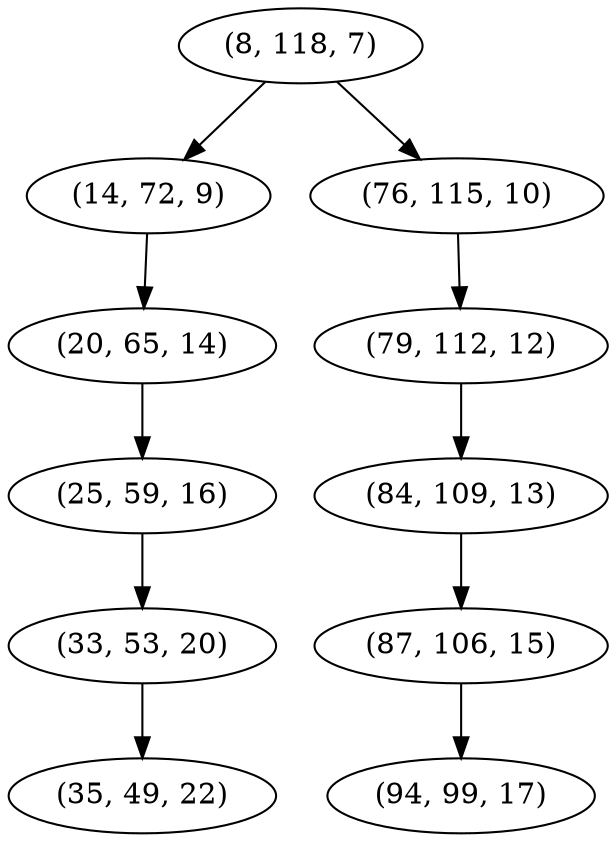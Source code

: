 digraph tree {
    "(8, 118, 7)";
    "(14, 72, 9)";
    "(20, 65, 14)";
    "(25, 59, 16)";
    "(33, 53, 20)";
    "(35, 49, 22)";
    "(76, 115, 10)";
    "(79, 112, 12)";
    "(84, 109, 13)";
    "(87, 106, 15)";
    "(94, 99, 17)";
    "(8, 118, 7)" -> "(14, 72, 9)";
    "(8, 118, 7)" -> "(76, 115, 10)";
    "(14, 72, 9)" -> "(20, 65, 14)";
    "(20, 65, 14)" -> "(25, 59, 16)";
    "(25, 59, 16)" -> "(33, 53, 20)";
    "(33, 53, 20)" -> "(35, 49, 22)";
    "(76, 115, 10)" -> "(79, 112, 12)";
    "(79, 112, 12)" -> "(84, 109, 13)";
    "(84, 109, 13)" -> "(87, 106, 15)";
    "(87, 106, 15)" -> "(94, 99, 17)";
}
